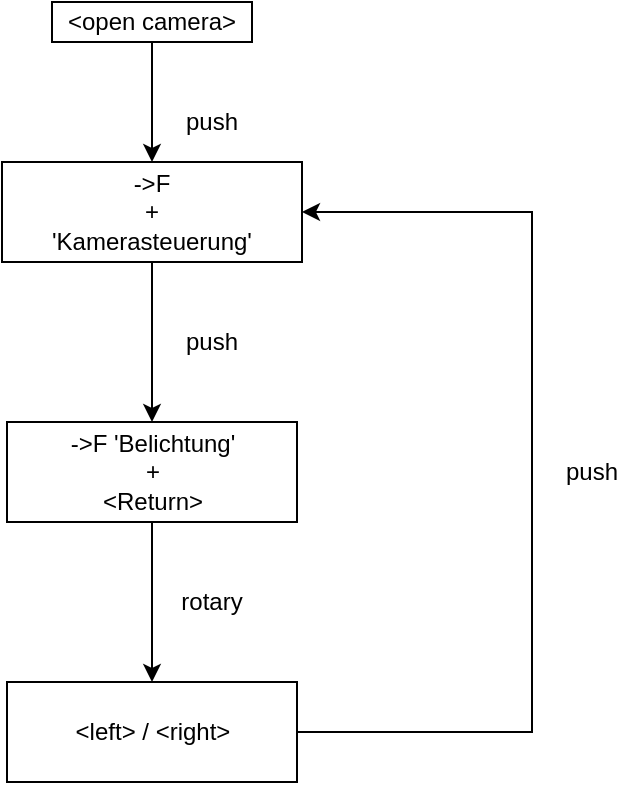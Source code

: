 <mxfile version="14.5.1" type="device" pages="2"><diagram id="GWWEtU0eC8D92SOoGMLh" name="Seite-1"><mxGraphModel dx="1422" dy="863" grid="1" gridSize="10" guides="1" tooltips="1" connect="1" arrows="1" fold="1" page="1" pageScale="1" pageWidth="1654" pageHeight="1169" math="0" shadow="0"><root><mxCell id="0"/><mxCell id="1" parent="0"/><mxCell id="n60PxROtFBnL7lTd2dOa-5" value="" style="edgeStyle=orthogonalEdgeStyle;rounded=0;orthogonalLoop=1;jettySize=auto;html=1;" edge="1" parent="1" source="n60PxROtFBnL7lTd2dOa-1" target="n60PxROtFBnL7lTd2dOa-4"><mxGeometry relative="1" as="geometry"/></mxCell><mxCell id="n60PxROtFBnL7lTd2dOa-1" value="&amp;lt;open camera&amp;gt;" style="text;html=1;align=center;verticalAlign=middle;whiteSpace=wrap;rounded=0;fillColor=#ffffff;strokeColor=#000000;" vertex="1" parent="1"><mxGeometry x="620" y="170" width="100" height="20" as="geometry"/></mxCell><mxCell id="n60PxROtFBnL7lTd2dOa-9" style="edgeStyle=orthogonalEdgeStyle;rounded=0;orthogonalLoop=1;jettySize=auto;html=1;exitX=0.5;exitY=1;exitDx=0;exitDy=0;entryX=0.5;entryY=0;entryDx=0;entryDy=0;" edge="1" parent="1" source="n60PxROtFBnL7lTd2dOa-4" target="n60PxROtFBnL7lTd2dOa-6"><mxGeometry relative="1" as="geometry"/></mxCell><mxCell id="n60PxROtFBnL7lTd2dOa-4" value="-&amp;gt;F &lt;br&gt;+&lt;br&gt;'Kamerasteuerung'" style="text;html=1;align=center;verticalAlign=middle;whiteSpace=wrap;rounded=0;fillColor=#ffffff;strokeColor=#000000;" vertex="1" parent="1"><mxGeometry x="595" y="250" width="150" height="50" as="geometry"/></mxCell><mxCell id="n60PxROtFBnL7lTd2dOa-12" style="edgeStyle=orthogonalEdgeStyle;rounded=0;orthogonalLoop=1;jettySize=auto;html=1;exitX=0.5;exitY=1;exitDx=0;exitDy=0;" edge="1" parent="1" source="n60PxROtFBnL7lTd2dOa-6"><mxGeometry relative="1" as="geometry"><mxPoint x="670" y="510" as="targetPoint"/></mxGeometry></mxCell><mxCell id="n60PxROtFBnL7lTd2dOa-6" value="-&amp;gt;F 'Belichtung'&lt;br&gt;+&lt;br&gt;&amp;lt;Return&amp;gt;" style="text;html=1;align=center;verticalAlign=middle;whiteSpace=wrap;rounded=0;fillColor=#ffffff;strokeColor=#000000;" vertex="1" parent="1"><mxGeometry x="597.5" y="380" width="145" height="50" as="geometry"/></mxCell><mxCell id="n60PxROtFBnL7lTd2dOa-8" value="push" style="text;html=1;strokeColor=none;fillColor=none;align=center;verticalAlign=middle;whiteSpace=wrap;rounded=0;" vertex="1" parent="1"><mxGeometry x="680" y="220" width="40" height="20" as="geometry"/></mxCell><mxCell id="n60PxROtFBnL7lTd2dOa-11" value="push" style="text;html=1;strokeColor=none;fillColor=none;align=center;verticalAlign=middle;whiteSpace=wrap;rounded=0;" vertex="1" parent="1"><mxGeometry x="680" y="330" width="40" height="20" as="geometry"/></mxCell><mxCell id="n60PxROtFBnL7lTd2dOa-13" value="rotary" style="text;html=1;strokeColor=none;fillColor=none;align=center;verticalAlign=middle;whiteSpace=wrap;rounded=0;" vertex="1" parent="1"><mxGeometry x="680" y="460" width="40" height="20" as="geometry"/></mxCell><mxCell id="n60PxROtFBnL7lTd2dOa-15" style="edgeStyle=orthogonalEdgeStyle;rounded=0;orthogonalLoop=1;jettySize=auto;html=1;exitX=1;exitY=0.5;exitDx=0;exitDy=0;entryX=1;entryY=0.5;entryDx=0;entryDy=0;" edge="1" parent="1" source="n60PxROtFBnL7lTd2dOa-14" target="n60PxROtFBnL7lTd2dOa-4"><mxGeometry relative="1" as="geometry"><Array as="points"><mxPoint x="860" y="535"/><mxPoint x="860" y="275"/></Array></mxGeometry></mxCell><mxCell id="n60PxROtFBnL7lTd2dOa-14" value="&amp;lt;left&amp;gt; / &amp;lt;right&amp;gt;" style="text;html=1;align=center;verticalAlign=middle;whiteSpace=wrap;rounded=0;fillColor=#ffffff;strokeColor=#000000;" vertex="1" parent="1"><mxGeometry x="597.5" y="510" width="145" height="50" as="geometry"/></mxCell><mxCell id="n60PxROtFBnL7lTd2dOa-16" value="push" style="text;html=1;strokeColor=none;fillColor=none;align=center;verticalAlign=middle;whiteSpace=wrap;rounded=0;" vertex="1" parent="1"><mxGeometry x="870" y="395" width="40" height="20" as="geometry"/></mxCell></root></mxGraphModel></diagram><diagram id="wkhcjPWPre2dBToVNpnZ" name="Seite-2"><mxGraphModel dx="1422" dy="863" grid="1" gridSize="10" guides="1" tooltips="1" connect="1" arrows="1" fold="1" page="1" pageScale="1" pageWidth="1654" pageHeight="1169" math="0" shadow="0"><root><mxCell id="BvtX0HbDjvH1gIKPLTel-0"/><mxCell id="BvtX0HbDjvH1gIKPLTel-1" parent="BvtX0HbDjvH1gIKPLTel-0"/></root></mxGraphModel></diagram></mxfile>